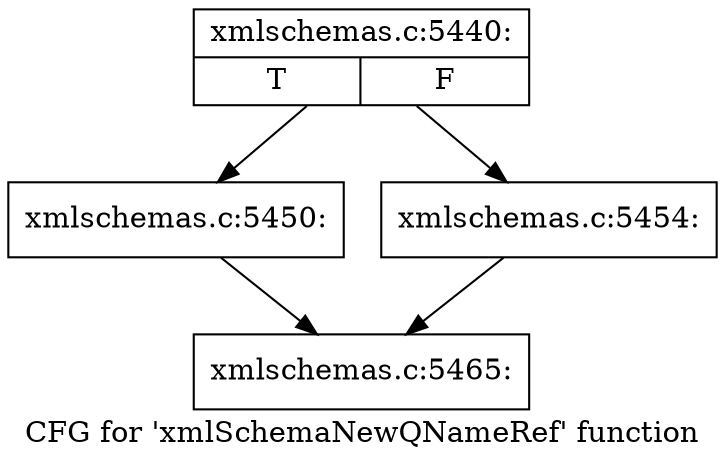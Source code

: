 digraph "CFG for 'xmlSchemaNewQNameRef' function" {
	label="CFG for 'xmlSchemaNewQNameRef' function";

	Node0x55d026184c40 [shape=record,label="{xmlschemas.c:5440:|{<s0>T|<s1>F}}"];
	Node0x55d026184c40 -> Node0x55d0261862e0;
	Node0x55d026184c40 -> Node0x55d026186330;
	Node0x55d0261862e0 [shape=record,label="{xmlschemas.c:5450:}"];
	Node0x55d0261862e0 -> Node0x55d026184dd0;
	Node0x55d026186330 [shape=record,label="{xmlschemas.c:5454:}"];
	Node0x55d026186330 -> Node0x55d026184dd0;
	Node0x55d026184dd0 [shape=record,label="{xmlschemas.c:5465:}"];
}

